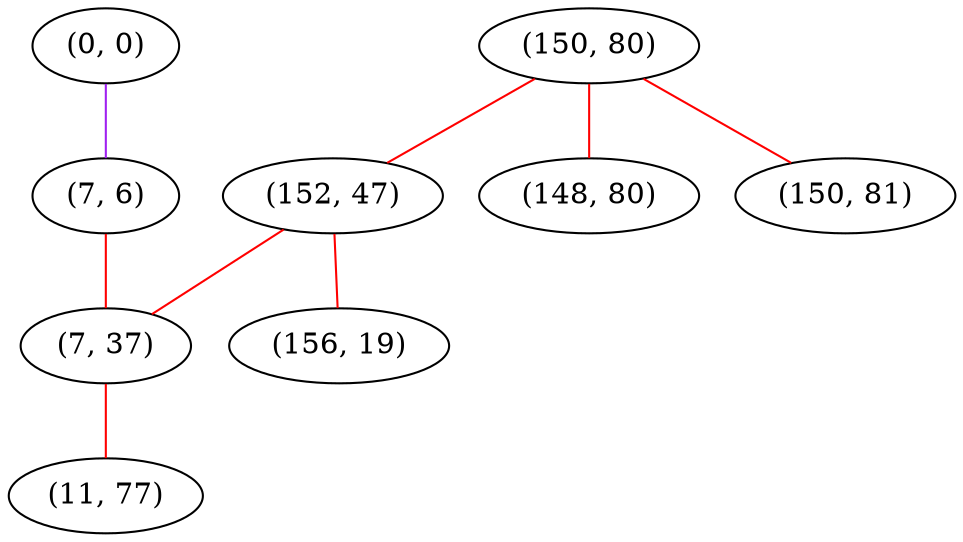 graph "" {
"(0, 0)";
"(7, 6)";
"(150, 80)";
"(152, 47)";
"(7, 37)";
"(148, 80)";
"(150, 81)";
"(156, 19)";
"(11, 77)";
"(0, 0)" -- "(7, 6)"  [color=purple, key=0, weight=4];
"(7, 6)" -- "(7, 37)"  [color=red, key=0, weight=1];
"(150, 80)" -- "(150, 81)"  [color=red, key=0, weight=1];
"(150, 80)" -- "(152, 47)"  [color=red, key=0, weight=1];
"(150, 80)" -- "(148, 80)"  [color=red, key=0, weight=1];
"(152, 47)" -- "(7, 37)"  [color=red, key=0, weight=1];
"(152, 47)" -- "(156, 19)"  [color=red, key=0, weight=1];
"(7, 37)" -- "(11, 77)"  [color=red, key=0, weight=1];
}
